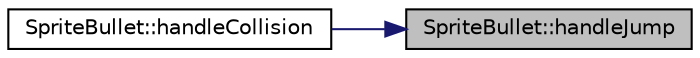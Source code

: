 digraph "SpriteBullet::handleJump"
{
 // LATEX_PDF_SIZE
  edge [fontname="Helvetica",fontsize="10",labelfontname="Helvetica",labelfontsize="10"];
  node [fontname="Helvetica",fontsize="10",shape=record];
  rankdir="RL";
  Node1 [label="SpriteBullet::handleJump",height=0.2,width=0.4,color="black", fillcolor="grey75", style="filled", fontcolor="black",tooltip=" "];
  Node1 -> Node2 [dir="back",color="midnightblue",fontsize="10",style="solid"];
  Node2 [label="SpriteBullet::handleCollision",height=0.2,width=0.4,color="black", fillcolor="white", style="filled",URL="$class_sprite_bullet.html#a7c7c0503738d74276ee80912cef20962",tooltip=" "];
}
